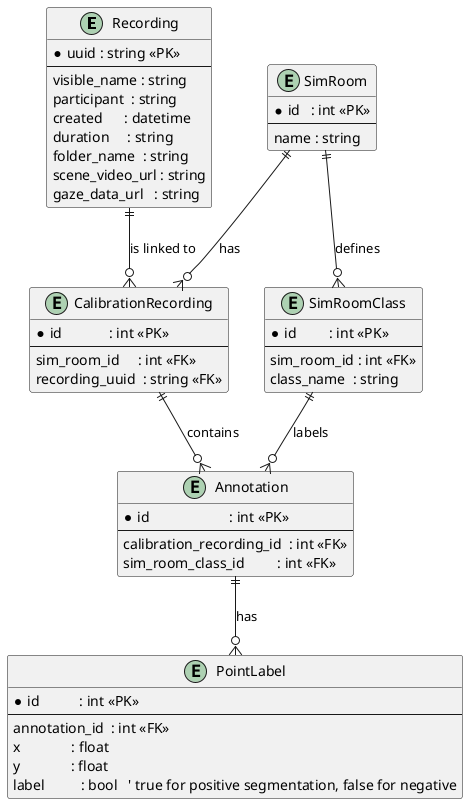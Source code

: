 @startuml Database Diagram
' Define the Recording entity (with metadata)
entity "Recording" as Recording {
  * uuid : string <<PK>>
  --
  visible_name : string
  participant  : string
  created      : datetime
  duration     : string
  folder_name  : string
  scene_video_url : string
  gaze_data_url   : string
}

' Define the SimRoom entity
entity "SimRoom" as SimRoom {
  * id   : int <<PK>>
  --
  name : string
}

' Each SimRoom defines several classes (for labeling objects)
entity "SimRoomClass" as SimRoomClass {
  * id         : int <<PK>>
  --
  sim_room_id : int <<FK>>
  class_name  : string
}

' Calibration recordings are linked to a specific SimRoom and a Recording
entity "CalibrationRecording" as CalibrationRecording {
  * id             : int <<PK>>
  --
  sim_room_id     : int <<FK>>
  recording_uuid  : string <<FK>>
}

' Each calibration recording contains several annotations.
' Each Annotation refers to a specific SimRoomClass.
entity "Annotation" as Annotation {
  * id                      : int <<PK>>
  --
  calibration_recording_id  : int <<FK>>
  sim_room_class_id         : int <<FK>>
}

' Each Annotation has one or more PointLabels (with coordinates and a label flag)
entity "PointLabel" as PointLabel {
  * id           : int <<PK>>
  --
  annotation_id  : int <<FK>>
  x              : float
  y              : float
  label          : bool   ' true for positive segmentation, false for negative
}

' Relationships

' A SimRoom can have many CalibrationRecordings
SimRoom ||--o{ CalibrationRecording : "has"

' Each CalibrationRecording is linked to one Recording (metadata)
Recording ||--o{ CalibrationRecording : "is linked to"

' A CalibrationRecording contains one or more Annotations
CalibrationRecording ||--o{ Annotation : "contains"

' An Annotation is labeled by a class defined in a SimRoom
SimRoomClass ||--o{ Annotation : "labels"

' A SimRoom defines many SimRoomClasses
SimRoom ||--o{ SimRoomClass : "defines"

' Each Annotation has one or more PointLabels
Annotation ||--o{ PointLabel : "has"
@enduml
